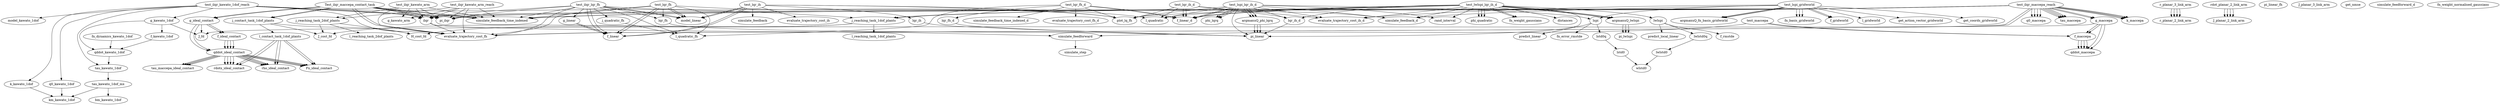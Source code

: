 /* Created by mdot for Matlab */
digraph m2html {
  l_contact_task_1dof_plants -> Fx_ideal_contact;
  l_contact_task_1dof_plants -> Fx_ideal_contact;
  l_contact_task_1dof_plants -> rdotx_ideal_contact;
  l_contact_task_1dof_plants -> rdotx_ideal_contact;
  l_contact_task_1dof_plants -> rho_ideal_contact;
  l_contact_task_1dof_plants -> rho_ideal_contact;
  r_planar_3_link_arm -> r_planar_2_link_arm;
  r_planar_3_link_arm -> r_planar_2_link_arm;
  r_planar_3_link_arm -> r_planar_2_link_arm;
  r_planar_3_link_arm -> r_planar_2_link_arm;
  rdot_planar_2_link_arm -> J_planar_2_link_arm;
  rdot_planar_2_link_arm -> J_planar_2_link_arm;
  rdot_planar_2_link_arm -> J_planar_2_link_arm;
  rdot_planar_2_link_arm -> J_planar_2_link_arm;
  test_ilqr_kawato_1dof_reach -> pi_ilqr;
  test_ilqr_kawato_1dof_reach -> g_kawato_1dof;
  test_ilqr_kawato_1dof_reach -> ilqr;
  test_ilqr_kawato_1dof_reach -> j_reaching_task_1dof_plants;
  test_ilqr_kawato_1dof_reach -> k_kawato_1dof;
  test_ilqr_kawato_1dof_reach -> model_kawato_1dof;
  test_ilqr_kawato_1dof_reach -> q0_kawato_1dof;
  test_ilqr_kawato_1dof_reach -> tau_kawato_1dof;
  test_ilqr_kawato_1dof_reach -> simulate_feedback_time_indexed;
  test_ilqr_kawato_1dof_reach -> evaluate_trajectory_cost_fh;
  test_ilqr_kawato_arm -> pi_ilqr;
  test_ilqr_kawato_arm -> g_kawato_arm;
  test_ilqr_kawato_arm -> ilqr;
  test_ilqr_kawato_arm -> j_reaching_task_2dof_plants;
  test_ilqr_kawato_arm -> simulate_feedback_time_indexed;
  test_ilqr_kawato_arm -> evaluate_trajectory_cost_fh;
  test_ilqr_kawato_arm_reach -> pi_ilqr;
  test_ilqr_kawato_arm_reach -> g_kawato_arm;
  test_ilqr_kawato_arm_reach -> ilqr;
  test_ilqr_kawato_arm_reach -> j_reaching_task_2dof_plants;
  test_ilqr_kawato_arm_reach -> simulate_feedback_time_indexed;
  test_ilqr_kawato_arm_reach -> evaluate_trajectory_cost_fh;
  test_ilqr_lqr_fh -> pi_ilqr;
  test_ilqr_lqr_fh -> l_quadratic_fh;
  test_ilqr_lqr_fh -> f_linear;
  test_ilqr_lqr_fh -> f_linear;
  test_ilqr_lqr_fh -> model_linear;
  test_ilqr_lqr_fh -> model_linear;
  test_ilqr_lqr_fh -> g_linear;
  test_ilqr_lqr_fh -> ilqr;
  test_ilqr_lqr_fh -> j_quadratic_fh;
  test_ilqr_lqr_fh -> lqr_fh;
  test_ilqr_lqr_fh -> plot_lq_fh;
  test_ilqr_lqr_fh -> simulate_feedback_time_indexed;
  test_ilqr_lqr_fh -> evaluate_trajectory_cost_fh;
  test_ilqr_maccepa_reach -> pi_ilqr;
  test_ilqr_maccepa_reach -> g_maccepa;
  test_ilqr_maccepa_reach -> ilqr;
  test_ilqr_maccepa_reach -> j_reaching_task_1dof_plants;
  test_ilqr_maccepa_reach -> k_maccepa;
  test_ilqr_maccepa_reach -> k_maccepa;
  test_ilqr_maccepa_reach -> q0_maccepa;
  test_ilqr_maccepa_reach -> q0_maccepa;
  test_ilqr_maccepa_reach -> tau_maccepa;
  test_ilqr_maccepa_reach -> tau_maccepa;
  test_ilqr_maccepa_reach -> simulate_feedback_time_indexed;
  test_ilqr_maccepa_reach -> evaluate_trajectory_cost_fh;
  test_lqr_fh -> l_quadratic_fh;
  test_lqr_fh -> f_linear;
  test_lqr_fh -> f_linear;
  test_lqr_fh -> model_linear;
  test_lqr_fh -> model_linear;
  test_lqr_fh -> lqr_fh;
  test_lqr_fh -> plot_lq_fh;
  test_lqr_fh -> simulate_feedback_time_indexed;
  test_lqr_fh -> evaluate_trajectory_cost_fh;
  test_lqr_fh_d -> l_quadratic_fh;
  test_lqr_fh_d -> f_linear_d;
  test_lqr_fh_d -> f_linear_d;
  test_lqr_fh_d -> lqr_fh_d;
  test_lqr_fh_d -> plot_lq_fh;
  test_lqr_fh_d -> simulate_feedback_time_indexed_d;
  test_lqr_fh_d -> evaluate_trajectory_cost_fh_d;
  test_lqr_ih -> l_quadratic;
  test_lqr_ih -> f_linear;
  test_lqr_ih -> f_linear;
  test_lqr_ih -> model_linear;
  test_lqr_ih -> model_linear;
  test_lqr_ih -> lqr_ih;
  test_lqr_ih -> plot_lq_fh;
  test_lqr_ih -> simulate_feedback;
  test_lqr_ih -> evaluate_trajectory_cost_ih;
  test_lqr_ih_d -> l_quadratic;
  test_lqr_ih_d -> f_linear_d;
  test_lqr_ih_d -> f_linear_d;
  test_lqr_ih_d -> lqr_ih_d;
  test_lqr_ih_d -> plot_lq_fh;
  test_lqr_ih_d -> simulate_feedback_d;
  test_lqr_ih_d -> evaluate_trajectory_cost_ih_d;
  test_lspi_gridworld -> l_gridworld;
  test_lspi_gridworld -> f_gridworld;
  test_lspi_gridworld -> f_gridworld;
  test_lspi_gridworld -> lspi;
  test_lspi_gridworld -> get_action_vector_gridworld;
  test_lspi_gridworld -> get_coords_gridworld;
  test_lspi_gridworld -> simulate_feedback_d;
  test_lspi_gridworld -> evaluate_trajectory_cost_ih_d;
  test_lspi_gridworld -> argmaxuQ_fn_basis_gridworld;
  test_lspi_gridworld -> argmaxuQ_fn_basis_gridworld;
  test_lspi_gridworld -> argmaxuQ_fn_basis_gridworld;
  test_lspi_gridworld -> fn_basis_gridworld;
  test_lspi_gridworld -> fn_basis_gridworld;
  test_lspi_gridworld -> fn_basis_gridworld;
  test_lspi_lqr_ih_d -> pi_linear;
  test_lspi_lqr_ih_d -> l_quadratic;
  test_lspi_lqr_ih_d -> f_linear_d;
  test_lspi_lqr_ih_d -> f_linear_d;
  test_lspi_lqr_ih_d -> lqr_ih_d;
  test_lspi_lqr_ih_d -> lspi;
  test_lspi_lqr_ih_d -> rand_interval;
  test_lspi_lqr_ih_d -> plot_lq_fh;
  test_lspi_lqr_ih_d -> simulate_feedback_d;
  test_lspi_lqr_ih_d -> evaluate_trajectory_cost_ih_d;
  test_lspi_lqr_ih_d -> argmaxuQ_phi_lqrq;
  test_lspi_lqr_ih_d -> argmaxuQ_phi_lqrq;
  test_lspi_lqr_ih_d -> argmaxuQ_phi_lqrq;
  test_lspi_lqr_ih_d -> phi_lqrq;
  test_lspi_lqr_ih_d -> phi_lqrq;
  test_lspi_lqr_ih_d -> phi_lqrq;
  test_lwlspi_lqr_ih_d -> pi_linear;
  test_lwlspi_lqr_ih_d -> l_quadratic;
  test_lwlspi_lqr_ih_d -> f_linear_d;
  test_lwlspi_lqr_ih_d -> f_linear_d;
  test_lwlspi_lqr_ih_d -> lqr_ih_d;
  test_lwlspi_lqr_ih_d -> distances;
  test_lwlspi_lqr_ih_d -> lwlspi;
  test_lwlspi_lqr_ih_d -> rand_interval;
  test_lwlspi_lqr_ih_d -> plot_lq_fh;
  test_lwlspi_lqr_ih_d -> simulate_feedback_d;
  test_lwlspi_lqr_ih_d -> evaluate_trajectory_cost_ih_d;
  test_lwlspi_lqr_ih_d -> argmaxuQ_lwlspi;
  test_lwlspi_lqr_ih_d -> argmaxuQ_lwlspi;
  test_lwlspi_lqr_ih_d -> argmaxuQ_lwlspi;
  test_lwlspi_lqr_ih_d -> phi_quadratic;
  test_lwlspi_lqr_ih_d -> phi_quadratic;
  test_lwlspi_lqr_ih_d -> phi_quadratic;
  test_lwlspi_lqr_ih_d -> fn_weight_gaussians;
  test_lwlspi_lqr_ih_d -> fn_weight_gaussians;
  g_ideal_contact -> J_fd;
  g_ideal_contact -> f_ideal_contact;
  g_ideal_contact -> f_ideal_contact;
  g_ideal_contact -> qddot_ideal_contact;
  g_ideal_contact -> qddot_ideal_contact;
  g_kawato_1dof -> J_fd;
  g_kawato_1dof -> f_kawato_1dof;
  g_kawato_1dof -> qddot_kawato_1dof;
  g_linear -> f_linear;
  g_linear -> f_linear;
  g_maccepa -> J_fd;
  g_maccepa -> f_maccepa;
  g_maccepa -> f_maccepa;
  g_maccepa -> qddot_maccepa;
  g_maccepa -> qddot_maccepa;
  ilqr -> simulate_feedforward;
  ilqr -> evaluate_trajectory_cost_fh;
  j_contact_task_1dof_plants -> l_contact_task_1dof_plants;
  j_contact_task_1dof_plants -> H_cost_fd;
  j_contact_task_1dof_plants -> J_cost_fd;
  j_quadratic_fh -> l_quadratic_fh;
  j_reaching_task_1dof_plants -> l_reaching_task_1dof_plants;
  j_reaching_task_1dof_plants -> H_cost_fd;
  j_reaching_task_1dof_plants -> J_cost_fd;
  j_reaching_task_2dof_plants -> l_reaching_task_2dof_plants;
  j_reaching_task_2dof_plants -> H_cost_fd;
  j_reaching_task_2dof_plants -> J_cost_fd;
  f_kawato_1dof -> qddot_kawato_1dof;
  fn_dynamics_kawato_1dof -> qddot_kawato_1dof;
  k_kawato_1dof -> km_kawato_1dof;
  q0_kawato_1dof -> km_kawato_1dof;
  qddot_kawato_1dof -> tau_kawato_1dof;
  tau_kawato_1dof -> tau_kawato_1dof_mx;
  tau_kawato_1dof_mx -> bm_kawato_1dof;
  tau_kawato_1dof_mx -> km_kawato_1dof;
  lqr_fh -> pi_linear;
  lqr_fh_d -> pi_linear;
  lqr_ih -> pi_linear;
  lqr_ih_d -> pi_linear;
  lspi -> fn_error_rmstde;
  lspi -> lstd0q;
  lspi -> predict_linear;
  lstd0 -> wlstd0;
  lstd0q -> lstd0;
  lwlspi -> f_rmstde;
  lwlspi -> lwlstd0q;
  lwlspi -> predict_local_linear;
  lwlstd0 -> wlstd0;
  lwlstd0q -> lwlstd0;
  Test_ilqr_maccepa_contact_task -> pi_ilqr;
  Test_ilqr_maccepa_contact_task -> g_ideal_contact;
  Test_ilqr_maccepa_contact_task -> ilqr;
  Test_ilqr_maccepa_contact_task -> j_contact_task_1dof_plants;
  Test_ilqr_maccepa_contact_task -> simulate_feedback_time_indexed;
  Test_ilqr_maccepa_contact_task -> evaluate_trajectory_cost_fh;
  Test_ilqr_maccepa_contact_task -> pi_ilqr;
  Test_ilqr_maccepa_contact_task -> g_ideal_contact;
  Test_ilqr_maccepa_contact_task -> ilqr;
  Test_ilqr_maccepa_contact_task -> j_contact_task_1dof_plants;
  Test_ilqr_maccepa_contact_task -> simulate_feedback_time_indexed;
  Test_ilqr_maccepa_contact_task -> evaluate_trajectory_cost_fh;
  f_ideal_contact -> qddot_ideal_contact;
  f_ideal_contact -> qddot_ideal_contact;
  f_ideal_contact -> qddot_ideal_contact;
  f_ideal_contact -> qddot_ideal_contact;
  f_maccepa -> qddot_maccepa;
  f_maccepa -> qddot_maccepa;
  f_maccepa -> qddot_maccepa;
  f_maccepa -> qddot_maccepa;
  qddot_ideal_contact -> Fx_ideal_contact;
  qddot_ideal_contact -> Fx_ideal_contact;
  qddot_ideal_contact -> rdotx_ideal_contact;
  qddot_ideal_contact -> rdotx_ideal_contact;
  qddot_ideal_contact -> rho_ideal_contact;
  qddot_ideal_contact -> rho_ideal_contact;
  qddot_ideal_contact -> tau_maccepa_ideal_contact;
  qddot_ideal_contact -> tau_maccepa_ideal_contact;
  qddot_ideal_contact -> Fx_ideal_contact;
  qddot_ideal_contact -> Fx_ideal_contact;
  qddot_ideal_contact -> rdotx_ideal_contact;
  qddot_ideal_contact -> rdotx_ideal_contact;
  qddot_ideal_contact -> rho_ideal_contact;
  qddot_ideal_contact -> rho_ideal_contact;
  qddot_ideal_contact -> tau_maccepa_ideal_contact;
  qddot_ideal_contact -> tau_maccepa_ideal_contact;
  test_maccepa -> f_maccepa;
  test_maccepa -> f_maccepa;
  test_maccepa -> simulate_feedforward;
  test_ilqr_maccepa_reach -> pi_ilqr;
  test_ilqr_maccepa_reach -> g_maccepa;
  test_ilqr_maccepa_reach -> ilqr;
  test_ilqr_maccepa_reach -> j_reaching_task_1dof_plants;
  test_ilqr_maccepa_reach -> k_maccepa;
  test_ilqr_maccepa_reach -> k_maccepa;
  test_ilqr_maccepa_reach -> q0_maccepa;
  test_ilqr_maccepa_reach -> q0_maccepa;
  test_ilqr_maccepa_reach -> tau_maccepa;
  test_ilqr_maccepa_reach -> tau_maccepa;
  test_ilqr_maccepa_reach -> simulate_feedback_time_indexed;
  test_ilqr_maccepa_reach -> evaluate_trajectory_cost_fh;
  simulate_feedforward -> simulate_step;
  argmaxuQ_lwlspi -> pi_lwlspi;
  argmaxuQ_lwlspi -> pi_lwlspi;
  argmaxuQ_lwlspi -> pi_lwlspi;
  argmaxuQ_phi_lqrq -> pi_linear;
  argmaxuQ_phi_lqrq -> pi_linear;
  argmaxuQ_phi_lqrq -> pi_linear;

  pi_ilqr [URL="./control/pi_ilqr.html"];
  pi_linear [URL="./control/pi_linear.html"];
  pi_linear_fh [URL="./control/pi_linear_fh.html"];
  pi_lwlspi [URL="./control/pi_lwlspi.html"];
  l_contact_task_1dof_plants [URL="./cost/l_contact_task_1dof_plants.html"];
  l_gridworld [URL="./cost/l_gridworld.html"];
  l_quadratic [URL="./cost/l_quadratic.html"];
  l_quadratic_fh [URL="./cost/l_quadratic_fh.html"];
  l_reaching_task_1dof_plants [URL="./cost/l_reaching_task_1dof_plants.html"];
  l_reaching_task_2dof_plants [URL="./cost/l_reaching_task_2dof_plants.html"];
  f_gridworld [URL="./dynamics/f/f_gridworld.html"];
  f_gridworld [URL="./dynamics/f/f_gridworld.html"];
  f_linear [URL="./dynamics/f/f_linear.html"];
  f_linear [URL="./dynamics/f/f_linear.html"];
  f_linear_d [URL="./dynamics/f/f_linear_d.html"];
  f_linear_d [URL="./dynamics/f/f_linear_d.html"];
  J_planar_2_link_arm [URL="./dynamics/kinematics/J_planar_2_link_arm.html"];
  J_planar_2_link_arm [URL="./dynamics/kinematics/J_planar_2_link_arm.html"];
  J_planar_3_link_arm [URL="./dynamics/kinematics/J_planar_3_link_arm.html"];
  J_planar_3_link_arm [URL="./dynamics/kinematics/J_planar_3_link_arm.html"];
  r_planar_2_link_arm [URL="./dynamics/kinematics/r_planar_2_link_arm.html"];
  r_planar_2_link_arm [URL="./dynamics/kinematics/r_planar_2_link_arm.html"];
  r_planar_3_link_arm [URL="./dynamics/kinematics/r_planar_3_link_arm.html"];
  r_planar_3_link_arm [URL="./dynamics/kinematics/r_planar_3_link_arm.html"];
  rdot_planar_2_link_arm [URL="./dynamics/kinematics/rdot_planar_2_link_arm.html"];
  rdot_planar_2_link_arm [URL="./dynamics/kinematics/rdot_planar_2_link_arm.html"];
  model_linear [URL="./dynamics/models/model_linear.html"];
  model_linear [URL="./dynamics/models/model_linear.html"];
  f_rmstde [URL="./error/f_rmstde.html"];
  fn_error_rmstde [URL="./error/fn_error_rmstde.html"];
  get_nmse [URL="./error/get_nmse.html"];
  test_ilqr_kawato_1dof_reach [URL="./examples/test_ilqr_kawato_1dof_reach.html"];
  test_ilqr_kawato_arm [URL="./examples/test_ilqr_kawato_arm.html"];
  test_ilqr_kawato_arm_reach [URL="./examples/test_ilqr_kawato_arm_reach.html"];
  test_ilqr_lqr_fh [URL="./examples/test_ilqr_lqr_fh.html"];
  test_ilqr_maccepa_reach [URL="./examples/test_ilqr_maccepa_reach.html"];
  test_lqr_fh [URL="./examples/test_lqr_fh.html"];
  test_lqr_fh_d [URL="./examples/test_lqr_fh_d.html"];
  test_lqr_ih [URL="./examples/test_lqr_ih.html"];
  test_lqr_ih_d [URL="./examples/test_lqr_ih_d.html"];
  test_lspi_gridworld [URL="./examples/test_lspi_gridworld.html"];
  test_lspi_lqr_ih_d [URL="./examples/test_lspi_lqr_ih_d.html"];
  test_lwlspi_lqr_ih_d [URL="./examples/test_lwlspi_lqr_ih_d.html"];
  H_cost_fd [URL="./ilqg/H_cost_fd.html"];
  J_cost_fd [URL="./ilqg/J_cost_fd.html"];
  J_fd [URL="./ilqg/J_fd.html"];
  g_ideal_contact [URL="./ilqg/g_ideal_contact.html"];
  g_kawato_1dof [URL="./ilqg/g_kawato_1dof.html"];
  g_kawato_arm [URL="./ilqg/g_kawato_arm.html"];
  g_linear [URL="./ilqg/g_linear.html"];
  g_maccepa [URL="./ilqg/g_maccepa.html"];
  ilqr [URL="./ilqg/ilqr.html"];
  j_contact_task_1dof_plants [URL="./ilqg/j_contact_task_1dof_plants.html"];
  j_quadratic_fh [URL="./ilqg/j_quadratic_fh.html"];
  j_reaching_task_1dof_plants [URL="./ilqg/j_reaching_task_1dof_plants.html"];
  j_reaching_task_2dof_plants [URL="./ilqg/j_reaching_task_2dof_plants.html"];
  bm_kawato_1dof [URL="./kawato_1dof/bm_kawato_1dof.html"];
  f_kawato_1dof [URL="./kawato_1dof/f_kawato_1dof.html"];
  fn_dynamics_kawato_1dof [URL="./kawato_1dof/fn_dynamics_kawato_1dof.html"];
  k_kawato_1dof [URL="./kawato_1dof/k_kawato_1dof.html"];
  km_kawato_1dof [URL="./kawato_1dof/km_kawato_1dof.html"];
  model_kawato_1dof [URL="./kawato_1dof/model_kawato_1dof.html"];
  q0_kawato_1dof [URL="./kawato_1dof/q0_kawato_1dof.html"];
  qddot_kawato_1dof [URL="./kawato_1dof/qddot_kawato_1dof.html"];
  tau_kawato_1dof [URL="./kawato_1dof/tau_kawato_1dof.html"];
  tau_kawato_1dof_mx [URL="./kawato_1dof/tau_kawato_1dof_mx.html"];
  lqr_fh [URL="./lqr/lqr_fh.html"];
  lqr_fh_d [URL="./lqr/lqr_fh_d.html"];
  lqr_ih [URL="./lqr/lqr_ih.html"];
  lqr_ih_d [URL="./lqr/lqr_ih_d.html"];
  distances [URL="./lspi/distances.html"];
  lspi [URL="./lspi/lspi.html"];
  lstd0 [URL="./lspi/lstd0.html"];
  lstd0q [URL="./lspi/lstd0q.html"];
  lwlspi [URL="./lspi/lwlspi.html"];
  lwlstd0 [URL="./lspi/lwlstd0.html"];
  lwlstd0q [URL="./lspi/lwlstd0q.html"];
  rand_interval [URL="./lspi/rand_interval.html"];
  wlstd0 [URL="./lspi/wlstd0.html"];
  Fx_ideal_contact [URL="./maccepa/m-files/Fx_ideal_contact.html"];
  Fx_ideal_contact [URL="./maccepa/m-files/Fx_ideal_contact.html"];
  Test_ilqr_maccepa_contact_task [URL="./maccepa/m-files/Test_ilqr_maccepa_contact_task.html"];
  Test_ilqr_maccepa_contact_task [URL="./maccepa/m-files/Test_ilqr_maccepa_contact_task.html"];
  f_ideal_contact [URL="./maccepa/m-files/f_ideal_contact.html"];
  f_ideal_contact [URL="./maccepa/m-files/f_ideal_contact.html"];
  f_maccepa [URL="./maccepa/m-files/f_maccepa.html"];
  f_maccepa [URL="./maccepa/m-files/f_maccepa.html"];
  k_maccepa [URL="./maccepa/m-files/k_maccepa.html"];
  k_maccepa [URL="./maccepa/m-files/k_maccepa.html"];
  q0_maccepa [URL="./maccepa/m-files/q0_maccepa.html"];
  q0_maccepa [URL="./maccepa/m-files/q0_maccepa.html"];
  qddot_ideal_contact [URL="./maccepa/m-files/qddot_ideal_contact.html"];
  qddot_ideal_contact [URL="./maccepa/m-files/qddot_ideal_contact.html"];
  qddot_maccepa [URL="./maccepa/m-files/qddot_maccepa.html"];
  qddot_maccepa [URL="./maccepa/m-files/qddot_maccepa.html"];
  rdotx_ideal_contact [URL="./maccepa/m-files/rdotx_ideal_contact.html"];
  rdotx_ideal_contact [URL="./maccepa/m-files/rdotx_ideal_contact.html"];
  rho_ideal_contact [URL="./maccepa/m-files/rho_ideal_contact.html"];
  rho_ideal_contact [URL="./maccepa/m-files/rho_ideal_contact.html"];
  tau_maccepa [URL="./maccepa/m-files/tau_maccepa.html"];
  tau_maccepa [URL="./maccepa/m-files/tau_maccepa.html"];
  tau_maccepa_ideal_contact [URL="./maccepa/m-files/tau_maccepa_ideal_contact.html"];
  tau_maccepa_ideal_contact [URL="./maccepa/m-files/tau_maccepa_ideal_contact.html"];
  test_maccepa [URL="./maccepa/test_maccepa.html"];
  test_ilqr_maccepa_reach [URL="./optimize/test_ilqr_maccepa_reach.html"];
  get_action_vector_gridworld [URL="./plot/get_action_vector_gridworld.html"];
  get_coords_gridworld [URL="./plot/get_coords_gridworld.html"];
  plot_lq_fh [URL="./plot/plot_lq_fh.html"];
  predict_linear [URL="./predict/predict_linear.html"];
  predict_local_linear [URL="./predict/predict_local_linear.html"];
  simulate_feedback [URL="./simulate/simulate_feedback.html"];
  simulate_feedback_d [URL="./simulate/simulate_feedback_d.html"];
  simulate_feedback_time_indexed [URL="./simulate/simulate_feedback_time_indexed.html"];
  simulate_feedback_time_indexed_d [URL="./simulate/simulate_feedback_time_indexed_d.html"];
  simulate_feedforward [URL="./simulate/simulate_feedforward.html"];
  simulate_feedforward_d [URL="./simulate/simulate_feedforward_d.html"];
  simulate_step [URL="./simulate/simulate_step.html"];
  evaluate_trajectory_cost_fh [URL="./value/evaluate_trajectory_cost_fh.html"];
  evaluate_trajectory_cost_fh_d [URL="./value/evaluate_trajectory_cost_fh_d.html"];
  evaluate_trajectory_cost_ih [URL="./value/evaluate_trajectory_cost_ih.html"];
  evaluate_trajectory_cost_ih_d [URL="./value/evaluate_trajectory_cost_ih_d.html"];
  argmaxuQ_fn_basis_gridworld [URL="./value/q/argmaxuq/argmaxuQ_fn_basis_gridworld.html"];
  argmaxuQ_fn_basis_gridworld [URL="./value/q/argmaxuq/argmaxuQ_fn_basis_gridworld.html"];
  argmaxuQ_fn_basis_gridworld [URL="./value/q/argmaxuq/argmaxuQ_fn_basis_gridworld.html"];
  argmaxuQ_lwlspi [URL="./value/q/argmaxuq/argmaxuQ_lwlspi.html"];
  argmaxuQ_lwlspi [URL="./value/q/argmaxuq/argmaxuQ_lwlspi.html"];
  argmaxuQ_lwlspi [URL="./value/q/argmaxuq/argmaxuQ_lwlspi.html"];
  argmaxuQ_phi_lqrq [URL="./value/q/argmaxuq/argmaxuQ_phi_lqrq.html"];
  argmaxuQ_phi_lqrq [URL="./value/q/argmaxuq/argmaxuQ_phi_lqrq.html"];
  argmaxuQ_phi_lqrq [URL="./value/q/argmaxuq/argmaxuQ_phi_lqrq.html"];
  fn_basis_gridworld [URL="./value/q/basisfns/fn_basis_gridworld.html"];
  fn_basis_gridworld [URL="./value/q/basisfns/fn_basis_gridworld.html"];
  fn_basis_gridworld [URL="./value/q/basisfns/fn_basis_gridworld.html"];
  phi_lqrq [URL="./value/q/basisfns/phi_lqrq.html"];
  phi_lqrq [URL="./value/q/basisfns/phi_lqrq.html"];
  phi_lqrq [URL="./value/q/basisfns/phi_lqrq.html"];
  phi_quadratic [URL="./value/q/basisfns/phi_quadratic.html"];
  phi_quadratic [URL="./value/q/basisfns/phi_quadratic.html"];
  phi_quadratic [URL="./value/q/basisfns/phi_quadratic.html"];
  fn_weight_gaussians [URL="./value/weights/fn_weight_gaussians.html"];
  fn_weight_gaussians [URL="./value/weights/fn_weight_gaussians.html"];
  fn_weight_normalised_gaussians [URL="./value/weights/fn_weight_normalised_gaussians.html"];
  fn_weight_normalised_gaussians [URL="./value/weights/fn_weight_normalised_gaussians.html"];
}